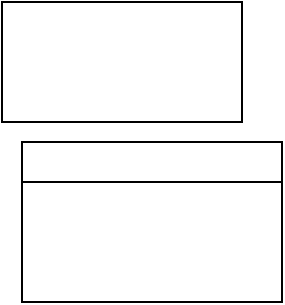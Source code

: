 <mxfile>
    <diagram id="yrZ511Pe1nbbiE-qXeZS" name="Seite-1">
        <mxGraphModel dx="564" dy="469" grid="1" gridSize="10" guides="1" tooltips="1" connect="1" arrows="1" fold="1" page="1" pageScale="1" pageWidth="827" pageHeight="1169" math="0" shadow="0">
            <root>
                <mxCell id="0"/>
                <mxCell id="1" parent="0"/>
                <mxCell id="2" value="" style="rounded=0;whiteSpace=wrap;html=1;" vertex="1" parent="1">
                    <mxGeometry x="240" y="130" width="120" height="60" as="geometry"/>
                </mxCell>
                <mxCell id="3" value="" style="shape=internalStorage;whiteSpace=wrap;html=1;backgroundOutline=1;dx=130;dy=20;" vertex="1" parent="1">
                    <mxGeometry x="250" y="200" width="130" height="80" as="geometry"/>
                </mxCell>
            </root>
        </mxGraphModel>
    </diagram>
</mxfile>